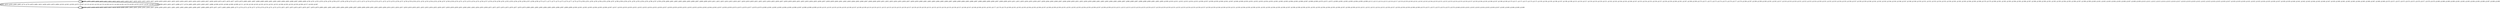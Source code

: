 digraph G {
        node [style=rounded, penwidth=3, fontsize=20, shape=oval];
        "0" -> "0" [label="@601, @602, @603, @604, @610, @611, @612, @613, @614, @615, @616, @617, @618, @624, @625, @626, @627, @628, @629, @630, @631, @632, @633, @634, @635, @653, @654, @655, @656, @657, @658, @659, @674, @675, @676, @677, @678, @679, @680, @681, @687, @688, @689, @690, @691, @692, @693, @694, @695, @696, @697, @698, @699, @700, @701, @702, @703, @704, @705, @706, @707, @708, @709, @710, @711, @712, @713, @718, @719, @720, @721, @722, @723, @735, @736, @737, @738, @739, @740, @741, @742, @743, @744, @745, @746, @747, @748, @749, @750, @751, @752, @753, @754, @755, @756, @757, @758, @759, @760, @761, @762, @763, @764, @765, @766, @767, @768, @769, @770, @771, @772, @773, @774, @775, @776, @777, @778, @779, @780, @781, @782, @783, @784, @785, @786, @787, @788, @789, @790, @791, @792, @793, @794, @795, @796, @797, @798, @799, @800, @801, @802, @803, @804, @805, @806, @807, @808, @809, @810, @811, @812, @813, @814, @815, @816, @817, @818, @819, @820, @821, @822, @823, @824, @825, @826, @827, @828, @829, @830, @831, @832, @833, @834, @835, @836, @837, @838, @839, @840, @841, @842, @843, @844, @845, @846, @847, @848, @849, @850, @851, @852, @853, @854, @855, @856, @857, @858, @859, @860, @861, @862, @863, @864, @865, @866, @867, @868, @869, @884, @885, @886, @887, @888, @889, @890, @906, @907, @908, @909, @910, @911, @912, @933, @934, @935, @936, @937, @938, @944, @945, @946, @947, @948, @949, @950, @951, @952, @958, @959, @960, @961, @962, @963, @964, @965, @966, @967, @968, @969, @987, @988, @989, @990, @991, @992, @993, @1009, @1010, @1011, @1012, @1013, @1014, @1015, @1036, @1037, @1038, @1039, @1040, @1041, @1047, @1048, @1049, @1050, @1051, @1052, @1053, @1054, @1055, @1061, @1062, @1063, @1064, @1065, @1066, @1067, @1068, @1069, @1070, @1071, @1072, @1090, @1091, @1092, @1093, @1094, @1095, @1096, @1112, @1113, @1114, @1115, @1116, @1117, @1118, @1139, @1140, @1141, @1142, @1143, @1144, @1150, @1151, @1152, @1153, @1154, @1155, @1156, @1157, @1158, @1164, @1165, @1166, @1167, @1168, @1169, @1170, @1171, @1172, @1173, @1174, @1175, @1193, @1194, @1195, @1196, @1197, @1198, @1199, @1215, @1216, @1217, @1218, @1219, @1220, @1221, @1242, @1243, @1244, @1245, @1246, @1247, @1253, @1254, @1255, @1256, @1257, @1258, @1259, @1260, @1261, @1267, @1268, @1269, @1270, @1271, @1272, @1273, @1274, @1275, @1276, @1277, @1278, @1296, @1297, @1298, @1299, @1300, @1301, @1302, @1317, @1318, @1319, @1320, @1321, @1322, @1323, @1324, @1330, @1331, @1332, @1333, @1334, @1335, @1336, @1337, @1338, @1339, @1340, @1341, @1342, @1343, @1344, @1345, @1346, @1347, @1348, @1349, @1350, @1351, @1352, @1353, @1354, @1355, @1356, @1361, @1362, @1363, @1364, @1365, @1366, @1378, @1379, @1380, @1381, @1382, @1383, @1384, @1385, @1386, @1387, @1388, @1389, @1390, @1391, @1392, @1393, @1394, @1395, @1396, @1397, @1398, @1399, @1400, @1401, @1402, @1403, @1404, @1405, @1406, @1407, @1408, @1409, @1410, @1411, @1412, @1413, @1414, @1415, @1416, @1417, @1418, @1419, @1420, @1421, @1422, @1423, @1424, @1425, @1426, @1427, @1428, @1429, @1430, @1431, @1432, @1433, @1434, @1435, @1436, @1437, @1438, @1439, @1440, @1441, @1442, @1443, @1444, @1445, @1446, @1447, @1459, @1460, @1461, @1462, @1463, @1464, @1465, @1466, @1467, @1468, @1469, @1470, @1471, @1472, @1473, @1474, @1475, @1476, @1477, @1478, @1479, @1480, @1488, @1489, @1490, @1491, @1492, @1493, @1494, @1495, @1496, @1497, @1498, @1499", color=black,arrowsize=1,style=bold,penwidth=3,fontsize=20];
"0" -> "1" [label="@605, @619, @636, @660, @682, @714, @724, @870, @891, @913, @939, @953, @970, @994, @1016, @1042, @1056, @1073, @1097, @1119, @1145, @1159, @1176, @1200, @1222, @1248, @1262, @1279, @1303, @1325, @1357, @1367, @1448, @1481", color=black,arrowsize=1,style=bold,penwidth=3,fontsize=20];
"1" -> "1" [label="@606, @607, @608, @620, @621, @622, @637, @638, @639, @640, @641, @642, @643, @644, @645, @646, @647, @648, @649, @650, @651, @661, @662, @663, @664, @665, @666, @667, @668, @669, @670, @671, @672, @683, @684, @685, @715, @716, @725, @726, @727, @728, @729, @730, @731, @732, @733, @871, @872, @873, @874, @875, @876, @877, @878, @879, @880, @881, @882, @892, @893, @894, @895, @896, @897, @898, @899, @900, @901, @902, @903, @904, @914, @915, @916, @917, @918, @919, @920, @921, @922, @923, @924, @925, @926, @927, @928, @929, @930, @931, @940, @941, @942, @954, @955, @956, @971, @972, @973, @974, @975, @976, @977, @978, @979, @980, @981, @982, @983, @984, @985, @995, @996, @997, @998, @999, @1000, @1001, @1002, @1003, @1004, @1005, @1006, @1007, @1017, @1018, @1019, @1020, @1021, @1022, @1023, @1024, @1025, @1026, @1027, @1028, @1029, @1030, @1031, @1032, @1033, @1034, @1043, @1044, @1045, @1057, @1058, @1059, @1074, @1075, @1076, @1077, @1078, @1079, @1080, @1081, @1082, @1083, @1084, @1085, @1086, @1087, @1088, @1098, @1099, @1100, @1101, @1102, @1103, @1104, @1105, @1106, @1107, @1108, @1109, @1110, @1120, @1121, @1122, @1123, @1124, @1125, @1126, @1127, @1128, @1129, @1130, @1131, @1132, @1133, @1134, @1135, @1136, @1137, @1146, @1147, @1148, @1160, @1161, @1162, @1177, @1178, @1179, @1180, @1181, @1182, @1183, @1184, @1185, @1186, @1187, @1188, @1189, @1190, @1191, @1201, @1202, @1203, @1204, @1205, @1206, @1207, @1208, @1209, @1210, @1211, @1212, @1213, @1223, @1224, @1225, @1226, @1227, @1228, @1229, @1230, @1231, @1232, @1233, @1234, @1235, @1236, @1237, @1238, @1239, @1240, @1249, @1250, @1251, @1263, @1264, @1265, @1280, @1281, @1282, @1283, @1284, @1285, @1286, @1287, @1288, @1289, @1290, @1291, @1292, @1293, @1294, @1304, @1305, @1306, @1307, @1308, @1309, @1310, @1311, @1312, @1313, @1314, @1315, @1326, @1327, @1328, @1358, @1359, @1368, @1369, @1370, @1371, @1372, @1373, @1374, @1375, @1376, @1449, @1450, @1451, @1452, @1453, @1454, @1455, @1456, @1457, @1482, @1483, @1484, @1485, @1486", color=black,arrowsize=1,style=bold,penwidth=3,fontsize=20];
"1" -> "0" [label="@609, @623, @652, @673, @686, @717, @734, @883, @905, @932, @943, @957, @986, @1008, @1035, @1046, @1060, @1089, @1111, @1138, @1149, @1163, @1192, @1214, @1241, @1252, @1266, @1295, @1316, @1329, @1360, @1377, @1458, @1487", color=black,arrowsize=1,style=bold,penwidth=3,fontsize=20];
}
